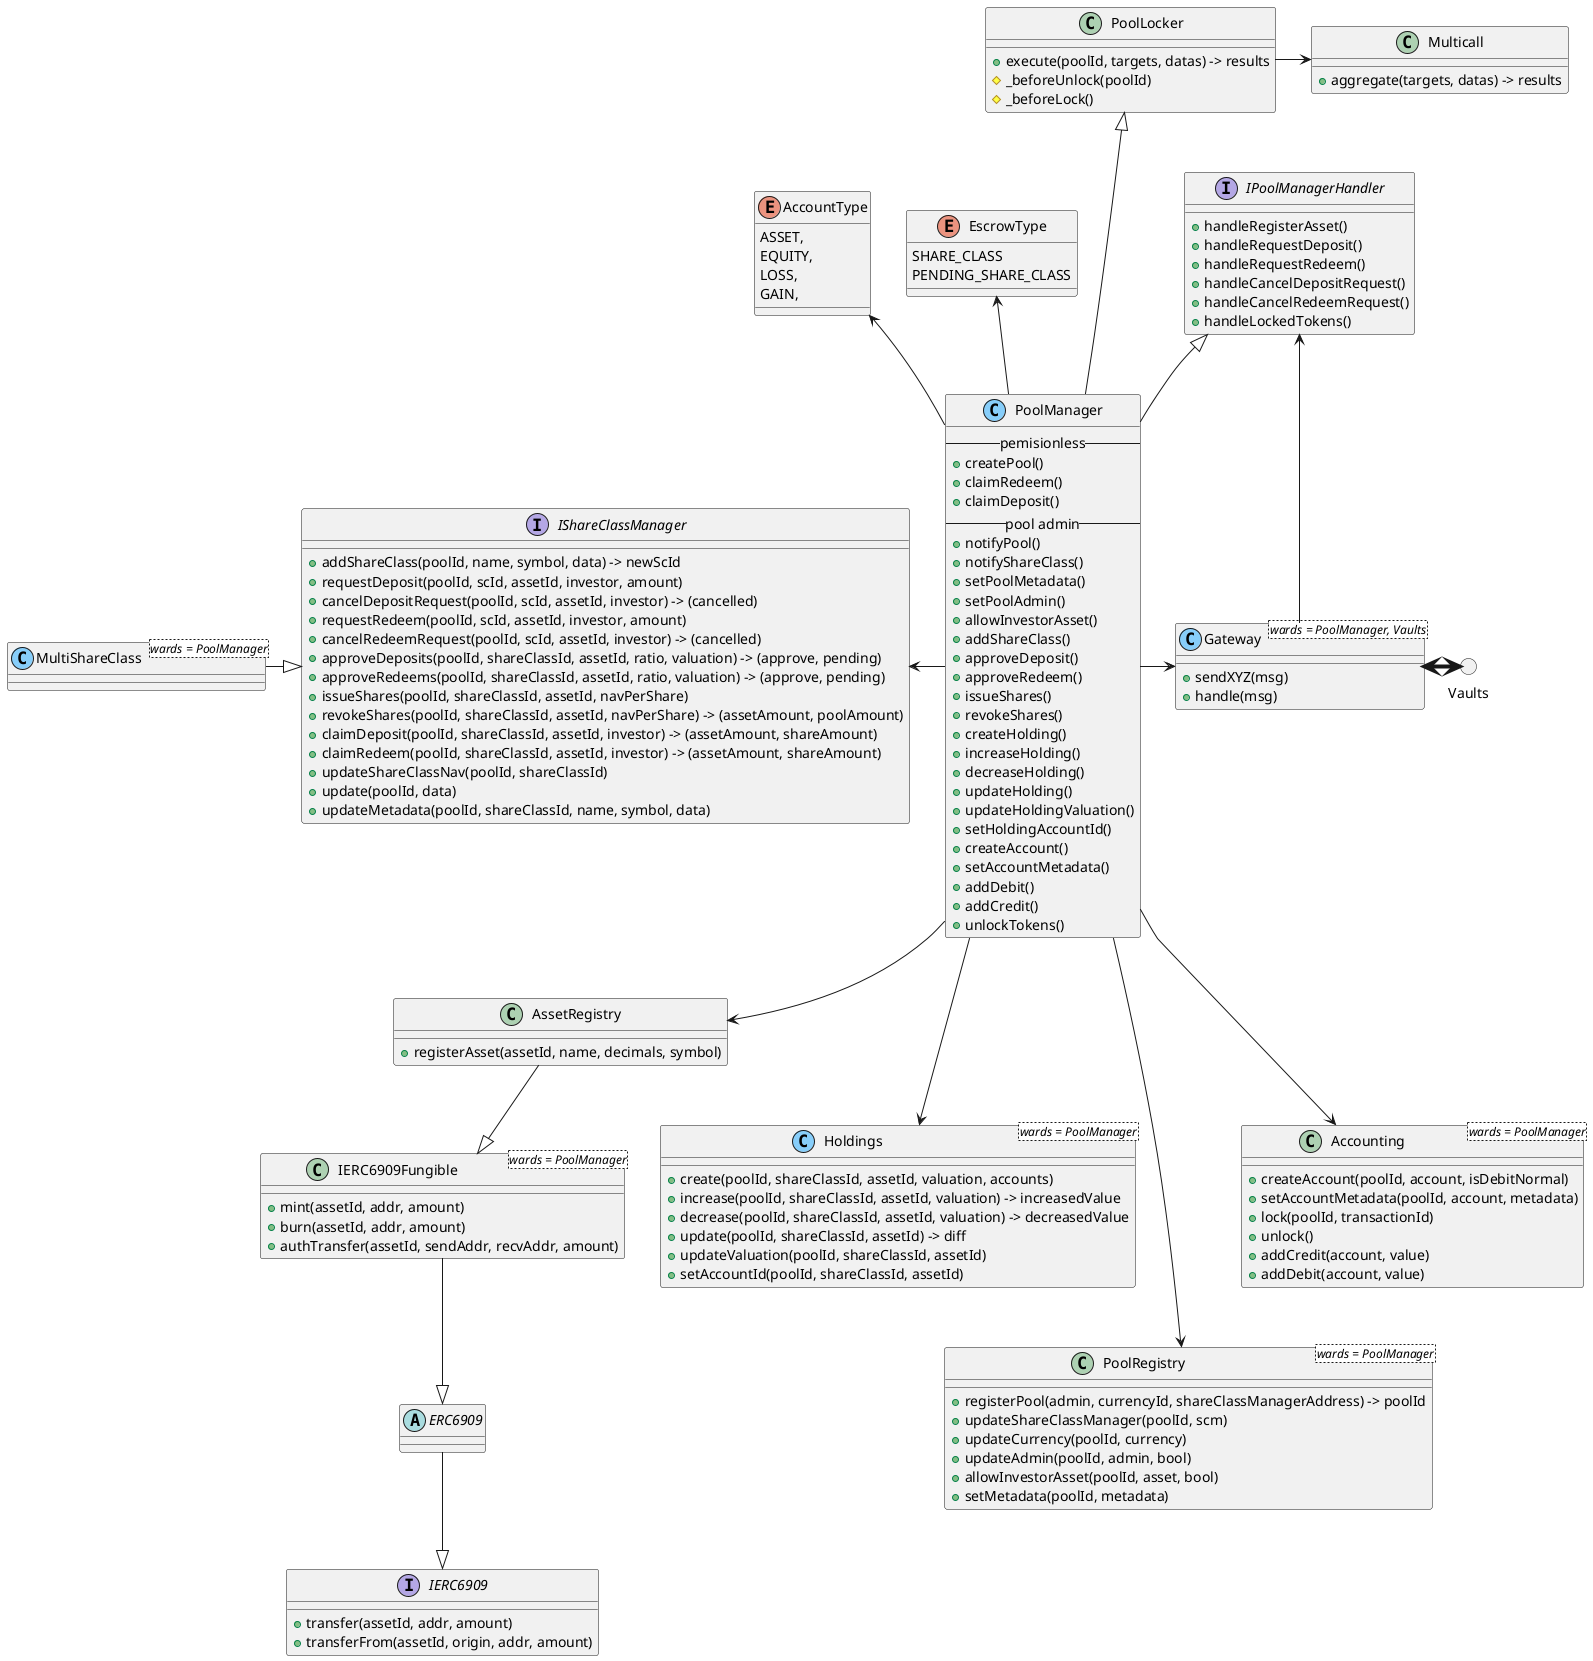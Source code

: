 @startuml
circle Vaults

interface IERC6909 {
    + transfer(assetId, addr, amount)
    + transferFrom(assetId, origin, addr, amount)
}

abstract ERC6909 { }

ERC6909 --|> IERC6909

class IERC6909Fungible<wards = PoolManager> {
    + mint(assetId, addr, amount)
    + burn(assetId, addr, amount)
    + authTransfer(assetId, sendAddr, recvAddr, amount)
}

IERC6909Fungible --|> ERC6909

class AssetRegistry {
    + registerAsset(assetId, name, decimals, symbol)
}

AssetRegistry --|> IERC6909Fungible

class Holdings<wards = PoolManager> <<(C, lightskyblue)>> {
    + create(poolId, shareClassId, assetId, valuation, accounts)
    + increase(poolId, shareClassId, assetId, valuation) -> increasedValue
    + decrease(poolId, shareClassId, assetId, valuation) -> decreasedValue
    + update(poolId, shareClassId, assetId) -> diff
    + updateValuation(poolId, shareClassId, assetId)
    + setAccountId(poolId, shareClassId, assetId)
}

class PoolRegistry<wards = PoolManager> {
    + registerPool(admin, currencyId, shareClassManagerAddress) -> poolId
    + updateShareClassManager(poolId, scm)
    + updateCurrency(poolId, currency)
    + updateAdmin(poolId, admin, bool)
    + allowInvestorAsset(poolId, asset, bool)
    + setMetadata(poolId, metadata)
}

interface IShareClassManager {
    + addShareClass(poolId, name, symbol, data) -> newScId
    + requestDeposit(poolId, scId, assetId, investor, amount)
    + cancelDepositRequest(poolId, scId, assetId, investor) -> (cancelled)
    + requestRedeem(poolId, scId, assetId, investor, amount)
    + cancelRedeemRequest(poolId, scId, assetId, investor) -> (cancelled)
    + approveDeposits(poolId, shareClassId, assetId, ratio, valuation) -> (approve, pending)
    + approveRedeems(poolId, shareClassId, assetId, ratio, valuation) -> (approve, pending)
    + issueShares(poolId, shareClassId, assetId, navPerShare)
    + revokeShares(poolId, shareClassId, assetId, navPerShare) -> (assetAmount, poolAmount)
    + claimDeposit(poolId, shareClassId, assetId, investor) -> (assetAmount, shareAmount)
    + claimRedeem(poolId, shareClassId, assetId, investor) -> (assetAmount, shareAmount)
    + updateShareClassNav(poolId, shareClassId)
    + update(poolId, data)
    + updateMetadata(poolId, shareClassId, name, symbol, data)
}

class MultiShareClass<wards = PoolManager> <<(C, lightskyblue)>>{ }
MultiShareClass -down|> IShareClassManager

class Accounting<wards = PoolManager> {
    + createAccount(poolId, account, isDebitNormal)
    + setAccountMetadata(poolId, account, metadata)
    + lock(poolId, transactionId)
    + unlock()
    + addCredit(account, value)
    + addDebit(account, value)
}

class Multicall {
    + aggregate(targets, datas) -> results
}

class PoolLocker {
    + execute(poolId, targets, datas) -> results
    # _beforeUnlock(poolId)
    # _beforeLock()
}

PoolLocker -right-> Multicall

enum EscrowType {
    SHARE_CLASS
    PENDING_SHARE_CLASS
}

enum AccountType {
    ASSET,
    EQUITY,
    LOSS,
    GAIN,
}

interface IPoolManagerHandler {
    + handleRegisterAsset()
    + handleRequestDeposit()
    + handleRequestRedeem()
    + handleCancelDepositRequest()
    + handleCancelRedeemRequest()
    + handleLockedTokens()
}

class PoolManager <<(C, lightskyblue)>> {
    -- pemisionless --
    + createPool()
    + claimRedeem()
    + claimDeposit()
    -- pool admin --
    + notifyPool()
    + notifyShareClass()
    + setPoolMetadata()
    + setPoolAdmin()
    + allowInvestorAsset()
    + addShareClass()
    + approveDeposit()
    + approveRedeem()
    + issueShares()
    + revokeShares()
    + createHolding()
    + increaseHolding()
    + decreaseHolding()
    + updateHolding()
    + updateHoldingValuation()
    + setHoldingAccountId()
    + createAccount()
    + setAccountMetadata()
    + addDebit()
    + addCredit()
    + unlockTokens()
}

PoolManager -up-|> IPoolManagerHandler
PoolManager -up--|> PoolLocker
PoolManager -up-> EscrowType
PoolManager -up-> AccountType
PoolManager -down---> PoolRegistry
PoolManager -left-> IShareClassManager
PoolManager -down--> Accounting
PoolManager -down-> AssetRegistry
PoolManager -down--> Holdings
PoolManager -right-> Gateway

class Gateway<wards = PoolManager, Vaults> <<(C, lightskyblue)>> {
    + sendXYZ(msg)
    + handle(msg)
}

Gateway <-[thickness=4]right-> Vaults
Gateway -up-> IPoolManagerHandler

@enduml
